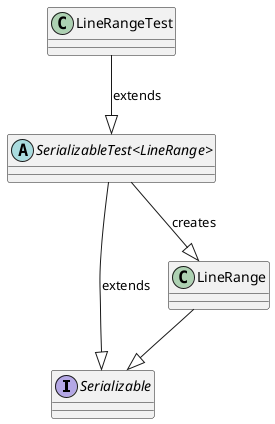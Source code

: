 @startuml

interface Serializable
abstract class "SerializableTest<LineRange>"
LineRangeTest --|> "SerializableTest<LineRange>" : extends
"SerializableTest<LineRange>" --|> Serializable :extends
"SerializableTest<LineRange>" --|> LineRange: creates
LineRange --|>Serializable

@enduml
